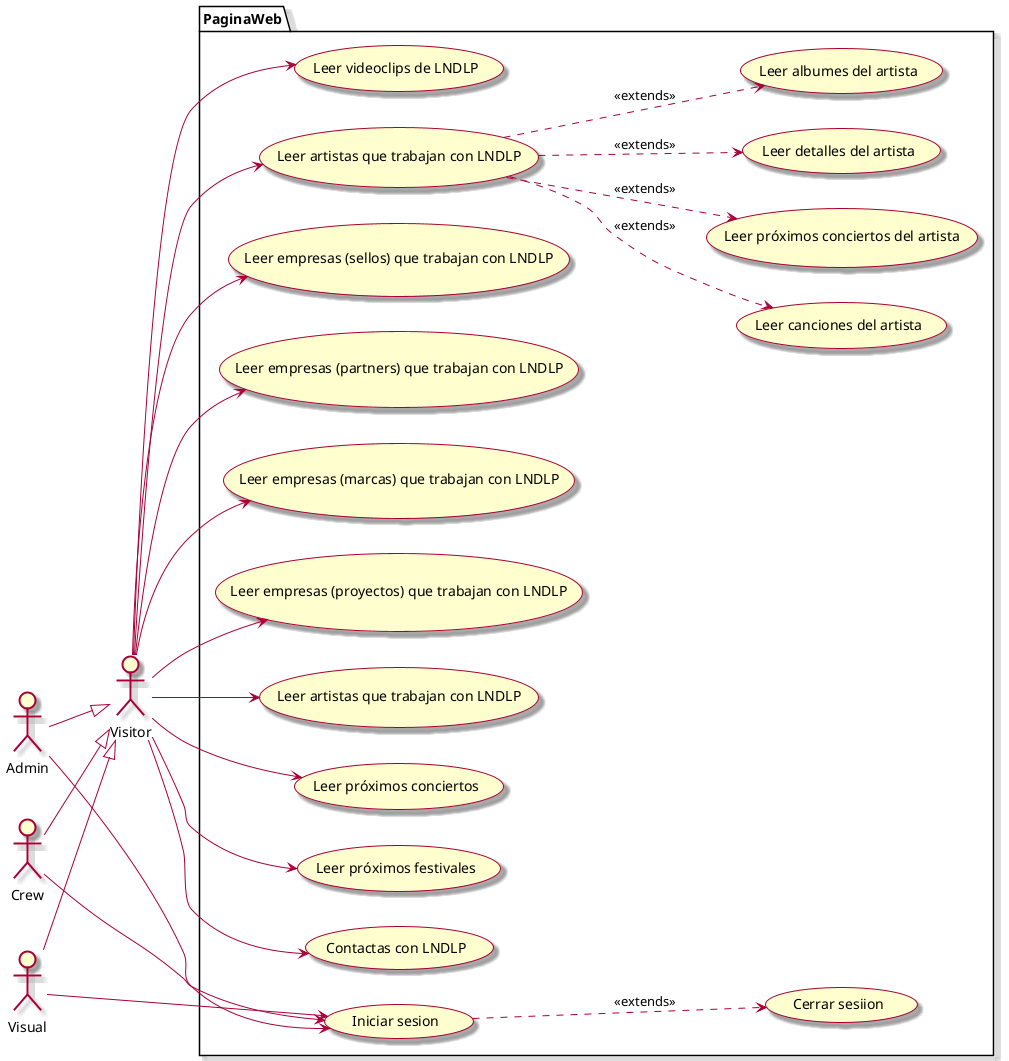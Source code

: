 @startuml CasoDeUsoWeb

skin rose

left to right direction
actor "Visitor" as vi

:Visual: as V
:Admin: as A
:Crew: as C
:Visitor: as vi

vi <|-up- V
vi <|-up- C
vi <|-up- A


package PaginaWeb {
    usecase "Iniciar sesion" as UC1
    usecase "Leer artistas que trabajan con LNDLP" as UC2
    usecase "Leer próximos conciertos" as UC3
    usecase "Leer próximos festivales" as UC4
    usecase "Contactas con LNDLP" as UC5
    usecase "Leer videoclips de LNDLP" as UC6
    usecase "Leer artistas que trabajan con LNDLP" as UC7
    usecase "Leer detalles del artista" as UC8
    usecase "Leer albumes del artista" as UC9
    usecase "Leer canciones del artista" as UC10
    usecase "Leer próximos conciertos del artista" as UC11
    usecase "Leer empresas (sellos) que trabajan con LNDLP" as UC12
    usecase "Leer empresas (partners) que trabajan con LNDLP" as UC13
    usecase "Leer empresas (marcas) que trabajan con LNDLP" as UC14
    usecase "Leer empresas (proyectos) que trabajan con LNDLP" as UC15
    usecase "Cerrar sesiion" as UC16
    
    vi --> UC2
    vi --> UC3
    vi --> UC4
    vi --> UC5
    vi --> UC6
    vi --> UC7
    vi --> UC12
    vi --> UC13
    vi --> UC14
    vi --> UC15

    UC7 .-> UC8: <<extends>>
    UC7 .-> UC9: <<extends>>
    UC7 .-> UC10: <<extends>>
    UC7 .-> UC11: <<extends>>

    UC1 .-> UC16: <<extends>>

    V --> UC1
    A --> UC1
    C --> UC1

}

@enduml